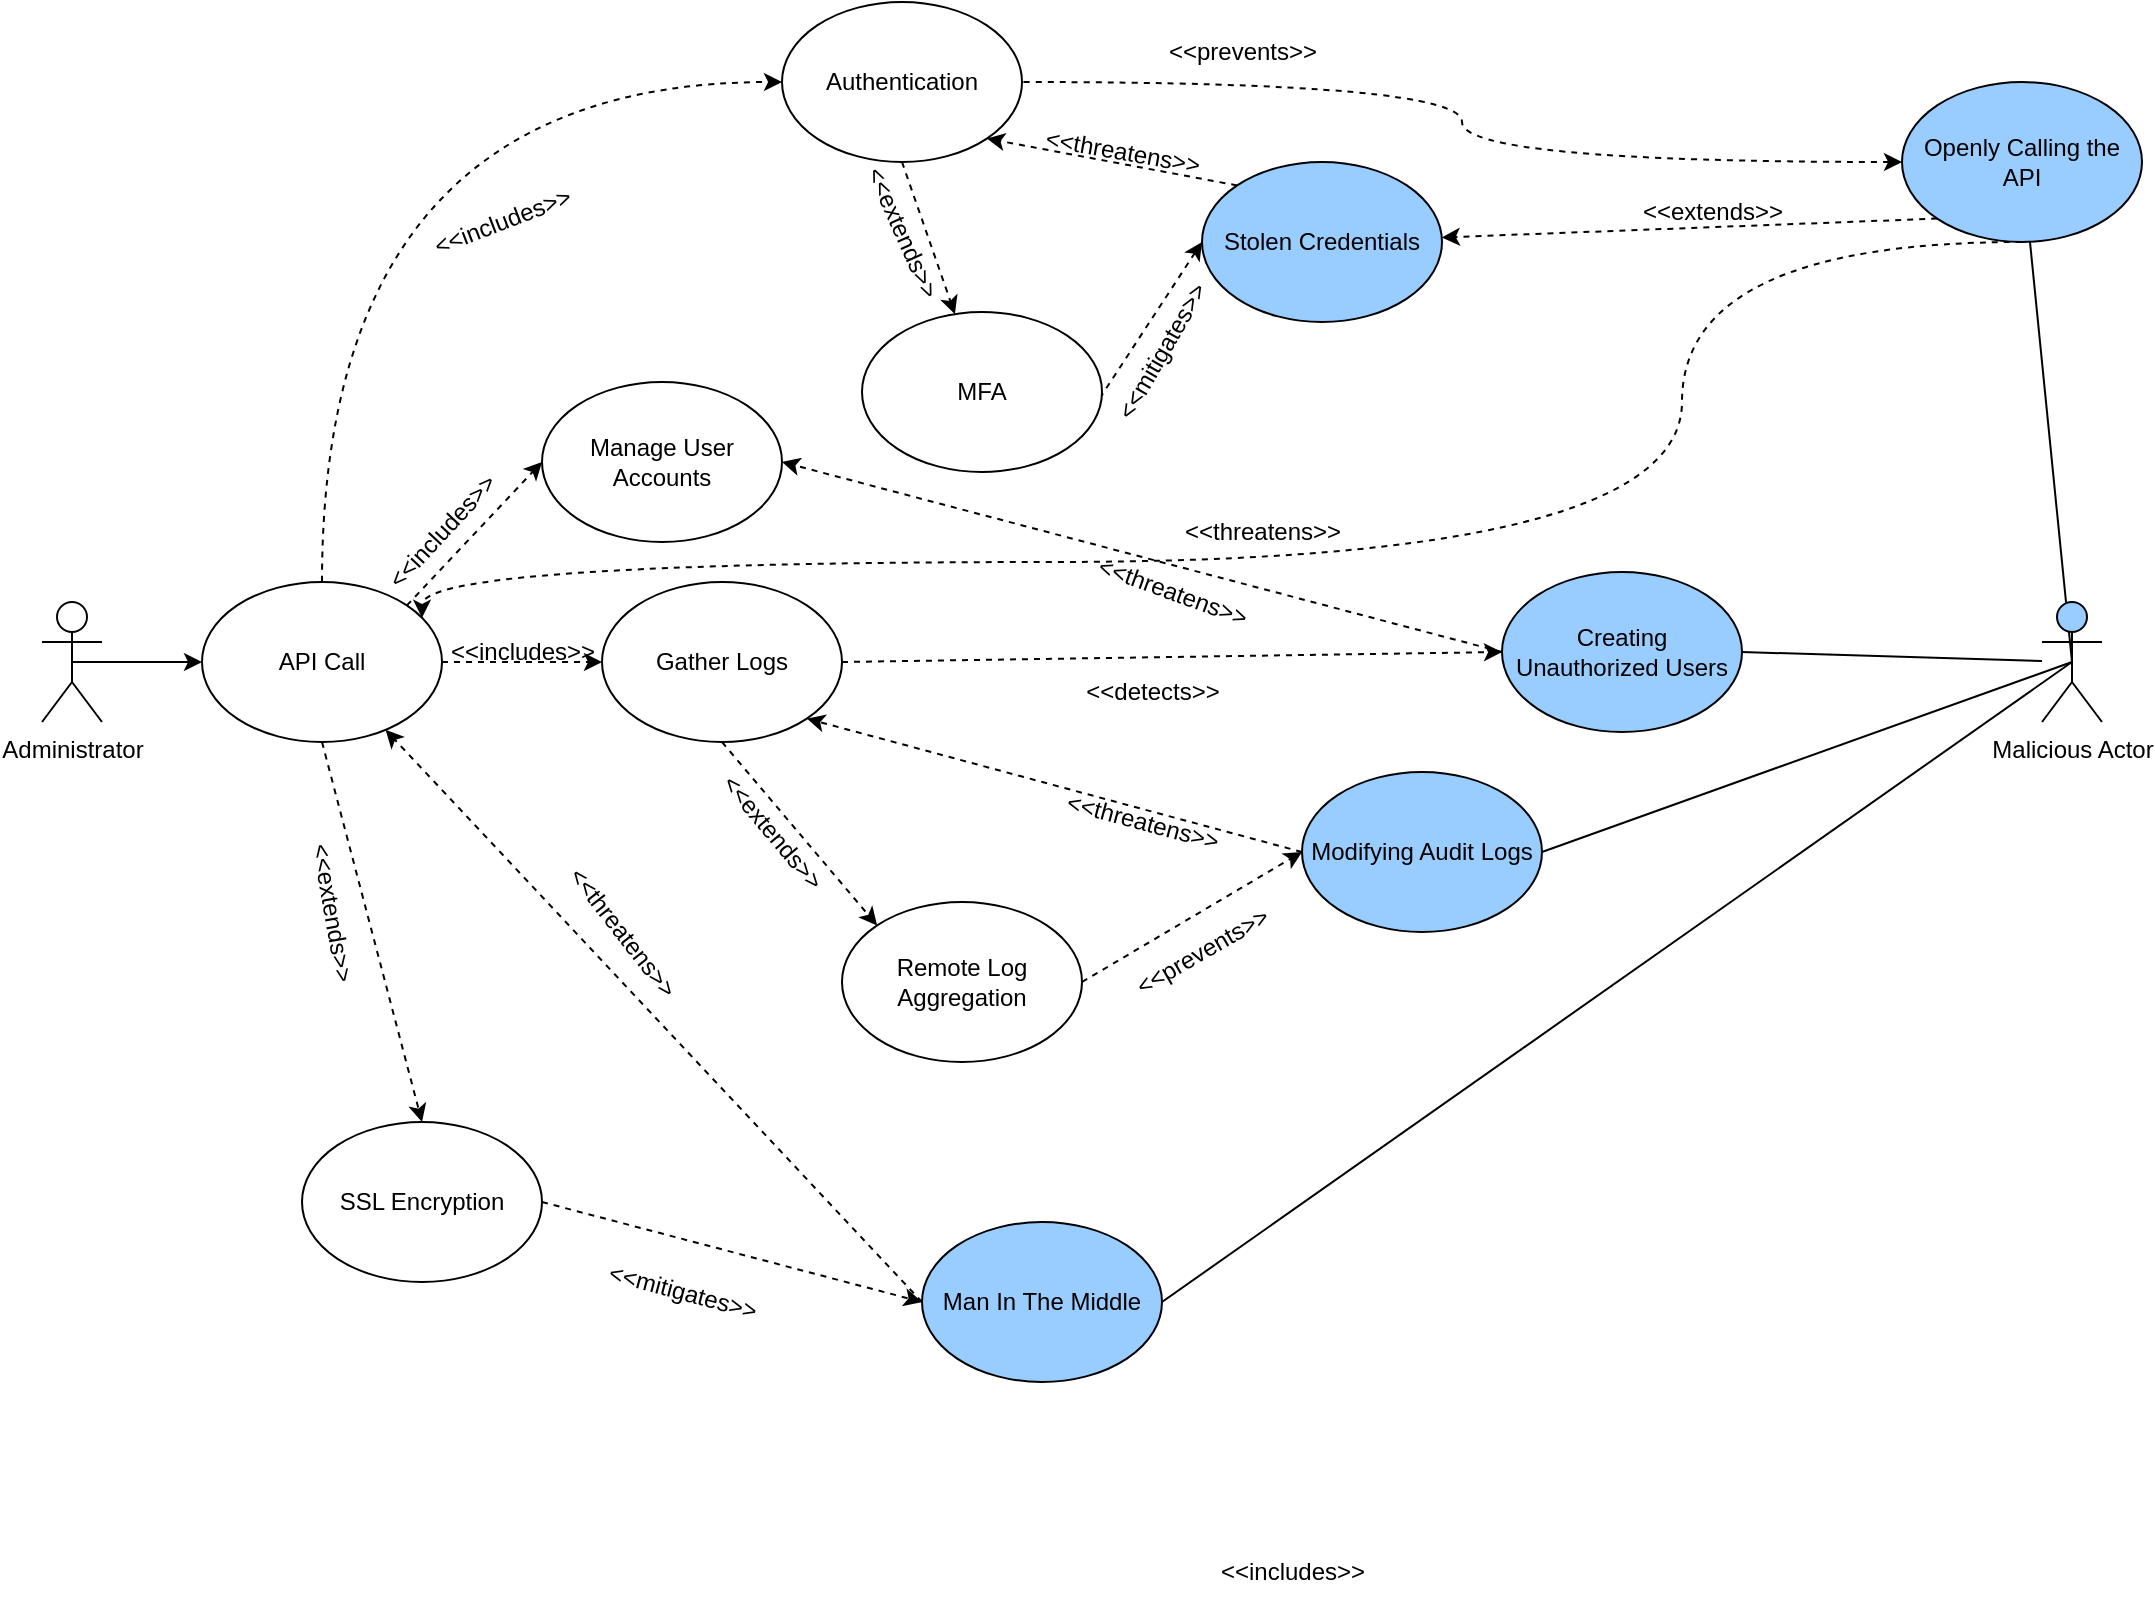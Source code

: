 <mxfile version="21.8.0" type="device">
  <diagram name="Page-1" id="daJ1U8mDf3gfgYco7bzk">
    <mxGraphModel dx="1509" dy="823" grid="1" gridSize="10" guides="1" tooltips="1" connect="1" arrows="1" fold="1" page="1" pageScale="1" pageWidth="850" pageHeight="1100" math="0" shadow="0">
      <root>
        <mxCell id="0" />
        <mxCell id="1" parent="0" />
        <mxCell id="9pUlnr799w4WHmp7HDe4-10" style="rounded=0;orthogonalLoop=1;jettySize=auto;html=1;exitX=0.5;exitY=0.5;exitDx=0;exitDy=0;exitPerimeter=0;" edge="1" parent="1" source="9pUlnr799w4WHmp7HDe4-1" target="9pUlnr799w4WHmp7HDe4-9">
          <mxGeometry relative="1" as="geometry" />
        </mxCell>
        <mxCell id="9pUlnr799w4WHmp7HDe4-1" value="Administrator" style="shape=umlActor;verticalLabelPosition=bottom;verticalAlign=top;html=1;outlineConnect=0;" vertex="1" parent="1">
          <mxGeometry x="40" y="330" width="30" height="60" as="geometry" />
        </mxCell>
        <mxCell id="9pUlnr799w4WHmp7HDe4-2" value="Manage User Accounts" style="ellipse;whiteSpace=wrap;html=1;" vertex="1" parent="1">
          <mxGeometry x="290" y="220" width="120" height="80" as="geometry" />
        </mxCell>
        <mxCell id="9pUlnr799w4WHmp7HDe4-3" value="Gather Logs" style="ellipse;whiteSpace=wrap;html=1;" vertex="1" parent="1">
          <mxGeometry x="320" y="320" width="120" height="80" as="geometry" />
        </mxCell>
        <mxCell id="9pUlnr799w4WHmp7HDe4-9" value="API Call" style="ellipse;whiteSpace=wrap;html=1;" vertex="1" parent="1">
          <mxGeometry x="120" y="320" width="120" height="80" as="geometry" />
        </mxCell>
        <mxCell id="9pUlnr799w4WHmp7HDe4-13" value="" style="endArrow=classic;dashed=1;html=1;rounded=0;exitX=1;exitY=0;exitDx=0;exitDy=0;entryX=0;entryY=0.5;entryDx=0;entryDy=0;startArrow=none;startFill=0;endFill=1;" edge="1" parent="1" source="9pUlnr799w4WHmp7HDe4-9" target="9pUlnr799w4WHmp7HDe4-2">
          <mxGeometry width="50" height="50" relative="1" as="geometry">
            <mxPoint x="370" y="400" as="sourcePoint" />
            <mxPoint x="420" y="350" as="targetPoint" />
          </mxGeometry>
        </mxCell>
        <mxCell id="9pUlnr799w4WHmp7HDe4-14" value="" style="endArrow=classic;dashed=1;html=1;rounded=0;exitX=1;exitY=0.5;exitDx=0;exitDy=0;entryX=0;entryY=0.5;entryDx=0;entryDy=0;endFill=1;" edge="1" parent="1" source="9pUlnr799w4WHmp7HDe4-9" target="9pUlnr799w4WHmp7HDe4-3">
          <mxGeometry width="50" height="50" relative="1" as="geometry">
            <mxPoint x="370" y="400" as="sourcePoint" />
            <mxPoint x="420" y="350" as="targetPoint" />
          </mxGeometry>
        </mxCell>
        <mxCell id="9pUlnr799w4WHmp7HDe4-16" value="&amp;lt;&amp;lt;includes&amp;gt;&amp;gt;" style="text;html=1;align=center;verticalAlign=middle;resizable=0;points=[];autosize=1;strokeColor=none;fillColor=none;rotation=-47;" vertex="1" parent="1">
          <mxGeometry x="190" y="280" width="100" height="30" as="geometry" />
        </mxCell>
        <mxCell id="9pUlnr799w4WHmp7HDe4-19" value="&amp;lt;&amp;lt;includes&amp;gt;&amp;gt;" style="text;html=1;align=center;verticalAlign=middle;resizable=0;points=[];autosize=1;strokeColor=none;fillColor=none;rotation=0;" vertex="1" parent="1">
          <mxGeometry x="230" y="340" width="100" height="30" as="geometry" />
        </mxCell>
        <mxCell id="9pUlnr799w4WHmp7HDe4-24" style="rounded=0;orthogonalLoop=1;jettySize=auto;html=1;exitX=0.5;exitY=0.5;exitDx=0;exitDy=0;exitPerimeter=0;endArrow=none;endFill=0;" edge="1" parent="1" source="9pUlnr799w4WHmp7HDe4-20" target="9pUlnr799w4WHmp7HDe4-22">
          <mxGeometry relative="1" as="geometry" />
        </mxCell>
        <mxCell id="9pUlnr799w4WHmp7HDe4-40" style="rounded=0;orthogonalLoop=1;jettySize=auto;html=1;exitX=0.5;exitY=0.5;exitDx=0;exitDy=0;exitPerimeter=0;entryX=1;entryY=0.5;entryDx=0;entryDy=0;endArrow=none;endFill=0;" edge="1" parent="1" source="9pUlnr799w4WHmp7HDe4-20" target="9pUlnr799w4WHmp7HDe4-23">
          <mxGeometry relative="1" as="geometry" />
        </mxCell>
        <mxCell id="9pUlnr799w4WHmp7HDe4-20" value="Malicious Actor" style="shape=umlActor;verticalLabelPosition=bottom;verticalAlign=top;html=1;outlineConnect=0;fillColor=#99CCFF;" vertex="1" parent="1">
          <mxGeometry x="1040" y="330" width="30" height="60" as="geometry" />
        </mxCell>
        <mxCell id="9pUlnr799w4WHmp7HDe4-21" value="Stolen Credentials" style="ellipse;whiteSpace=wrap;html=1;gradientColor=none;fillColor=#99CCFF;" vertex="1" parent="1">
          <mxGeometry x="620" y="110" width="120" height="80" as="geometry" />
        </mxCell>
        <mxCell id="9pUlnr799w4WHmp7HDe4-22" value="Openly Calling the API" style="ellipse;whiteSpace=wrap;html=1;gradientColor=none;fillColor=#99CCFF;" vertex="1" parent="1">
          <mxGeometry x="970" y="70" width="120" height="80" as="geometry" />
        </mxCell>
        <mxCell id="9pUlnr799w4WHmp7HDe4-47" style="rounded=0;orthogonalLoop=1;jettySize=auto;html=1;exitX=0;exitY=0.5;exitDx=0;exitDy=0;dashed=1;" edge="1" parent="1" source="9pUlnr799w4WHmp7HDe4-23" target="9pUlnr799w4WHmp7HDe4-9">
          <mxGeometry relative="1" as="geometry" />
        </mxCell>
        <mxCell id="9pUlnr799w4WHmp7HDe4-23" value="Man In The Middle" style="ellipse;whiteSpace=wrap;html=1;gradientColor=none;fillColor=#99CCFF;" vertex="1" parent="1">
          <mxGeometry x="480" y="640" width="120" height="80" as="geometry" />
        </mxCell>
        <mxCell id="9pUlnr799w4WHmp7HDe4-26" value="&amp;lt;&amp;lt;includes&amp;gt;&amp;gt;" style="text;html=1;align=center;verticalAlign=middle;resizable=0;points=[];autosize=1;strokeColor=none;fillColor=none;rotation=0;" vertex="1" parent="1">
          <mxGeometry x="615" y="800" width="100" height="30" as="geometry" />
        </mxCell>
        <mxCell id="9pUlnr799w4WHmp7HDe4-58" style="rounded=0;orthogonalLoop=1;jettySize=auto;html=1;exitX=0.5;exitY=1;exitDx=0;exitDy=0;dashed=1;" edge="1" parent="1" source="9pUlnr799w4WHmp7HDe4-32" target="9pUlnr799w4WHmp7HDe4-57">
          <mxGeometry relative="1" as="geometry" />
        </mxCell>
        <mxCell id="9pUlnr799w4WHmp7HDe4-32" value="Authentication" style="ellipse;whiteSpace=wrap;html=1;" vertex="1" parent="1">
          <mxGeometry x="410" y="30" width="120" height="80" as="geometry" />
        </mxCell>
        <mxCell id="9pUlnr799w4WHmp7HDe4-33" value="" style="endArrow=classic;dashed=1;html=1;rounded=0;exitX=0.5;exitY=0;exitDx=0;exitDy=0;entryX=0;entryY=0.5;entryDx=0;entryDy=0;endFill=1;edgeStyle=orthogonalEdgeStyle;curved=1;" edge="1" parent="1" source="9pUlnr799w4WHmp7HDe4-9" target="9pUlnr799w4WHmp7HDe4-32">
          <mxGeometry width="50" height="50" relative="1" as="geometry">
            <mxPoint x="670" y="580" as="sourcePoint" />
            <mxPoint x="750" y="580" as="targetPoint" />
          </mxGeometry>
        </mxCell>
        <mxCell id="9pUlnr799w4WHmp7HDe4-34" value="&amp;lt;&amp;lt;includes&amp;gt;&amp;gt;" style="text;html=1;align=center;verticalAlign=middle;resizable=0;points=[];autosize=1;strokeColor=none;fillColor=none;rotation=-21;" vertex="1" parent="1">
          <mxGeometry x="220" y="125" width="100" height="30" as="geometry" />
        </mxCell>
        <mxCell id="9pUlnr799w4WHmp7HDe4-36" value="" style="endArrow=none;dashed=1;html=1;rounded=0;entryX=1;entryY=0.5;entryDx=0;entryDy=0;endFill=0;edgeStyle=orthogonalEdgeStyle;curved=1;startArrow=classic;startFill=1;" edge="1" parent="1" source="9pUlnr799w4WHmp7HDe4-22" target="9pUlnr799w4WHmp7HDe4-32">
          <mxGeometry width="50" height="50" relative="1" as="geometry">
            <mxPoint x="700" y="290" as="sourcePoint" />
            <mxPoint x="750" y="580" as="targetPoint" />
          </mxGeometry>
        </mxCell>
        <mxCell id="9pUlnr799w4WHmp7HDe4-38" value="" style="endArrow=classic;dashed=1;html=1;rounded=0;exitX=0.5;exitY=1;exitDx=0;exitDy=0;endFill=1;edgeStyle=orthogonalEdgeStyle;curved=1;" edge="1" parent="1" source="9pUlnr799w4WHmp7HDe4-22" target="9pUlnr799w4WHmp7HDe4-9">
          <mxGeometry width="50" height="50" relative="1" as="geometry">
            <mxPoint x="670" y="580" as="sourcePoint" />
            <mxPoint x="750" y="580" as="targetPoint" />
            <Array as="points">
              <mxPoint x="860" y="310" />
              <mxPoint x="230" y="310" />
            </Array>
          </mxGeometry>
        </mxCell>
        <mxCell id="9pUlnr799w4WHmp7HDe4-39" value="&amp;lt;&amp;lt;threatens&amp;gt;&amp;gt;" style="text;html=1;align=center;verticalAlign=middle;resizable=0;points=[];autosize=1;strokeColor=none;fillColor=none;rotation=0;" vertex="1" parent="1">
          <mxGeometry x="600" y="280" width="100" height="30" as="geometry" />
        </mxCell>
        <mxCell id="9pUlnr799w4WHmp7HDe4-41" value="SSL Encryption" style="ellipse;whiteSpace=wrap;html=1;" vertex="1" parent="1">
          <mxGeometry x="170" y="590" width="120" height="80" as="geometry" />
        </mxCell>
        <mxCell id="9pUlnr799w4WHmp7HDe4-43" value="" style="endArrow=classic;dashed=1;html=1;rounded=0;exitX=0.5;exitY=1;exitDx=0;exitDy=0;entryX=0.5;entryY=0;entryDx=0;entryDy=0;endFill=1;" edge="1" parent="1" source="9pUlnr799w4WHmp7HDe4-9" target="9pUlnr799w4WHmp7HDe4-41">
          <mxGeometry width="50" height="50" relative="1" as="geometry">
            <mxPoint x="120" y="750" as="sourcePoint" />
            <mxPoint x="360" y="570" as="targetPoint" />
          </mxGeometry>
        </mxCell>
        <mxCell id="9pUlnr799w4WHmp7HDe4-45" value="&amp;lt;&amp;lt;extends&amp;gt;&amp;gt;" style="text;html=1;align=center;verticalAlign=middle;resizable=0;points=[];autosize=1;strokeColor=none;fillColor=none;rotation=80;" vertex="1" parent="1">
          <mxGeometry x="140" y="470" width="90" height="30" as="geometry" />
        </mxCell>
        <mxCell id="9pUlnr799w4WHmp7HDe4-48" value="&amp;lt;&amp;lt;threatens&amp;gt;&amp;gt;" style="text;html=1;align=center;verticalAlign=middle;resizable=0;points=[];autosize=1;strokeColor=none;fillColor=none;rotation=52;" vertex="1" parent="1">
          <mxGeometry x="280" y="480" width="100" height="30" as="geometry" />
        </mxCell>
        <mxCell id="9pUlnr799w4WHmp7HDe4-49" value="" style="endArrow=classic;dashed=1;html=1;rounded=0;exitX=1;exitY=0.5;exitDx=0;exitDy=0;entryX=0;entryY=0.5;entryDx=0;entryDy=0;endFill=1;" edge="1" parent="1" source="9pUlnr799w4WHmp7HDe4-41" target="9pUlnr799w4WHmp7HDe4-23">
          <mxGeometry width="50" height="50" relative="1" as="geometry">
            <mxPoint x="1015" y="830" as="sourcePoint" />
            <mxPoint x="1095" y="830" as="targetPoint" />
          </mxGeometry>
        </mxCell>
        <mxCell id="9pUlnr799w4WHmp7HDe4-50" value="&amp;lt;&amp;lt;mitigates&amp;gt;&amp;gt;" style="text;html=1;align=center;verticalAlign=middle;resizable=0;points=[];autosize=1;strokeColor=none;fillColor=none;rotation=15;" vertex="1" parent="1">
          <mxGeometry x="310" y="660" width="100" height="30" as="geometry" />
        </mxCell>
        <mxCell id="9pUlnr799w4WHmp7HDe4-51" value="&amp;lt;&amp;lt;prevents&amp;gt;&amp;gt;" style="text;html=1;align=center;verticalAlign=middle;resizable=0;points=[];autosize=1;strokeColor=none;fillColor=none;rotation=0;" vertex="1" parent="1">
          <mxGeometry x="590" y="40" width="100" height="30" as="geometry" />
        </mxCell>
        <mxCell id="9pUlnr799w4WHmp7HDe4-53" value="" style="endArrow=classic;dashed=1;html=1;rounded=0;exitX=0;exitY=1;exitDx=0;exitDy=0;endFill=1;" edge="1" parent="1" source="9pUlnr799w4WHmp7HDe4-22" target="9pUlnr799w4WHmp7HDe4-21">
          <mxGeometry width="50" height="50" relative="1" as="geometry">
            <mxPoint x="1015" y="830" as="sourcePoint" />
            <mxPoint x="1095" y="830" as="targetPoint" />
          </mxGeometry>
        </mxCell>
        <mxCell id="9pUlnr799w4WHmp7HDe4-54" value="&amp;lt;&amp;lt;extends&amp;gt;&amp;gt;" style="text;html=1;align=center;verticalAlign=middle;resizable=0;points=[];autosize=1;strokeColor=none;fillColor=none;rotation=0;" vertex="1" parent="1">
          <mxGeometry x="830" y="120" width="90" height="30" as="geometry" />
        </mxCell>
        <mxCell id="9pUlnr799w4WHmp7HDe4-55" value="" style="endArrow=classic;dashed=1;html=1;rounded=0;exitX=0;exitY=0;exitDx=0;exitDy=0;entryX=1;entryY=1;entryDx=0;entryDy=0;endFill=1;" edge="1" parent="1" source="9pUlnr799w4WHmp7HDe4-21" target="9pUlnr799w4WHmp7HDe4-32">
          <mxGeometry width="50" height="50" relative="1" as="geometry">
            <mxPoint x="1015" y="830" as="sourcePoint" />
            <mxPoint x="1095" y="830" as="targetPoint" />
          </mxGeometry>
        </mxCell>
        <mxCell id="9pUlnr799w4WHmp7HDe4-56" value="&amp;lt;&amp;lt;threatens&amp;gt;&amp;gt;" style="text;html=1;align=center;verticalAlign=middle;resizable=0;points=[];autosize=1;strokeColor=none;fillColor=none;rotation=10;" vertex="1" parent="1">
          <mxGeometry x="530" y="90" width="100" height="30" as="geometry" />
        </mxCell>
        <mxCell id="9pUlnr799w4WHmp7HDe4-60" style="rounded=0;orthogonalLoop=1;jettySize=auto;html=1;exitX=1;exitY=1;exitDx=0;exitDy=0;entryX=0;entryY=0.5;entryDx=0;entryDy=0;dashed=1;" edge="1" parent="1" source="9pUlnr799w4WHmp7HDe4-57" target="9pUlnr799w4WHmp7HDe4-21">
          <mxGeometry relative="1" as="geometry" />
        </mxCell>
        <mxCell id="9pUlnr799w4WHmp7HDe4-57" value="MFA" style="ellipse;whiteSpace=wrap;html=1;" vertex="1" parent="1">
          <mxGeometry x="450" y="185" width="120" height="80" as="geometry" />
        </mxCell>
        <mxCell id="9pUlnr799w4WHmp7HDe4-59" value="&amp;lt;&amp;lt;extends&amp;gt;&amp;gt;" style="text;html=1;align=center;verticalAlign=middle;resizable=0;points=[];autosize=1;strokeColor=none;fillColor=none;rotation=66;" vertex="1" parent="1">
          <mxGeometry x="425" y="130" width="90" height="30" as="geometry" />
        </mxCell>
        <mxCell id="9pUlnr799w4WHmp7HDe4-61" value="&amp;lt;&amp;lt;mitigates&amp;gt;&amp;gt;" style="text;html=1;align=center;verticalAlign=middle;resizable=0;points=[];autosize=1;strokeColor=none;fillColor=none;rotation=-60;" vertex="1" parent="1">
          <mxGeometry x="550" y="190" width="100" height="30" as="geometry" />
        </mxCell>
        <mxCell id="9pUlnr799w4WHmp7HDe4-63" style="rounded=0;orthogonalLoop=1;jettySize=auto;html=1;exitX=1;exitY=0.5;exitDx=0;exitDy=0;endArrow=none;endFill=0;" edge="1" parent="1" source="9pUlnr799w4WHmp7HDe4-62" target="9pUlnr799w4WHmp7HDe4-20">
          <mxGeometry relative="1" as="geometry" />
        </mxCell>
        <mxCell id="9pUlnr799w4WHmp7HDe4-64" style="rounded=0;orthogonalLoop=1;jettySize=auto;html=1;exitX=0;exitY=0.5;exitDx=0;exitDy=0;entryX=1;entryY=0.5;entryDx=0;entryDy=0;dashed=1;" edge="1" parent="1" source="9pUlnr799w4WHmp7HDe4-62" target="9pUlnr799w4WHmp7HDe4-2">
          <mxGeometry relative="1" as="geometry" />
        </mxCell>
        <mxCell id="9pUlnr799w4WHmp7HDe4-62" value="Creating Unauthorized Users" style="ellipse;whiteSpace=wrap;html=1;gradientColor=none;fillColor=#99CCFF;" vertex="1" parent="1">
          <mxGeometry x="770" y="315" width="120" height="80" as="geometry" />
        </mxCell>
        <mxCell id="9pUlnr799w4WHmp7HDe4-65" value="&amp;lt;&amp;lt;threatens&amp;gt;&amp;gt;" style="text;html=1;align=center;verticalAlign=middle;resizable=0;points=[];autosize=1;strokeColor=none;fillColor=none;rotation=20;" vertex="1" parent="1">
          <mxGeometry x="555" y="310" width="100" height="30" as="geometry" />
        </mxCell>
        <mxCell id="9pUlnr799w4WHmp7HDe4-66" value="" style="endArrow=classic;dashed=1;html=1;rounded=0;exitX=1;exitY=0.5;exitDx=0;exitDy=0;entryX=0;entryY=0.5;entryDx=0;entryDy=0;endFill=1;" edge="1" parent="1" source="9pUlnr799w4WHmp7HDe4-3" target="9pUlnr799w4WHmp7HDe4-62">
          <mxGeometry width="50" height="50" relative="1" as="geometry">
            <mxPoint x="1015" y="830" as="sourcePoint" />
            <mxPoint x="1095" y="830" as="targetPoint" />
          </mxGeometry>
        </mxCell>
        <mxCell id="9pUlnr799w4WHmp7HDe4-67" value="&amp;lt;&amp;lt;detects&amp;gt;&amp;gt;" style="text;html=1;align=center;verticalAlign=middle;resizable=0;points=[];autosize=1;strokeColor=none;fillColor=none;rotation=0;" vertex="1" parent="1">
          <mxGeometry x="550" y="360" width="90" height="30" as="geometry" />
        </mxCell>
        <mxCell id="9pUlnr799w4WHmp7HDe4-69" value="Modifying Audit Logs" style="ellipse;whiteSpace=wrap;html=1;gradientColor=none;fillColor=#99CCFF;" vertex="1" parent="1">
          <mxGeometry x="670" y="415" width="120" height="80" as="geometry" />
        </mxCell>
        <mxCell id="9pUlnr799w4WHmp7HDe4-70" style="rounded=0;orthogonalLoop=1;jettySize=auto;html=1;exitX=1;exitY=0.5;exitDx=0;exitDy=0;entryX=0.5;entryY=0.5;entryDx=0;entryDy=0;entryPerimeter=0;endArrow=none;endFill=0;" edge="1" parent="1" source="9pUlnr799w4WHmp7HDe4-69" target="9pUlnr799w4WHmp7HDe4-20">
          <mxGeometry relative="1" as="geometry" />
        </mxCell>
        <mxCell id="9pUlnr799w4WHmp7HDe4-71" value="" style="endArrow=classic;dashed=1;html=1;rounded=0;exitX=0;exitY=0.5;exitDx=0;exitDy=0;entryX=1;entryY=1;entryDx=0;entryDy=0;endFill=1;" edge="1" parent="1" source="9pUlnr799w4WHmp7HDe4-69" target="9pUlnr799w4WHmp7HDe4-3">
          <mxGeometry width="50" height="50" relative="1" as="geometry">
            <mxPoint x="1015" y="830" as="sourcePoint" />
            <mxPoint x="1095" y="830" as="targetPoint" />
          </mxGeometry>
        </mxCell>
        <mxCell id="9pUlnr799w4WHmp7HDe4-72" value="&amp;lt;&amp;lt;threatens&amp;gt;&amp;gt;" style="text;html=1;align=center;verticalAlign=middle;resizable=0;points=[];autosize=1;strokeColor=none;fillColor=none;rotation=15;" vertex="1" parent="1">
          <mxGeometry x="540" y="425" width="100" height="30" as="geometry" />
        </mxCell>
        <mxCell id="9pUlnr799w4WHmp7HDe4-73" value="Remote Log Aggregation" style="ellipse;whiteSpace=wrap;html=1;" vertex="1" parent="1">
          <mxGeometry x="440" y="480" width="120" height="80" as="geometry" />
        </mxCell>
        <mxCell id="9pUlnr799w4WHmp7HDe4-74" value="" style="endArrow=classic;dashed=1;html=1;rounded=0;exitX=0.5;exitY=1;exitDx=0;exitDy=0;entryX=0;entryY=0;entryDx=0;entryDy=0;endFill=1;" edge="1" parent="1" source="9pUlnr799w4WHmp7HDe4-3" target="9pUlnr799w4WHmp7HDe4-73">
          <mxGeometry width="50" height="50" relative="1" as="geometry">
            <mxPoint x="1015" y="830" as="sourcePoint" />
            <mxPoint x="1095" y="830" as="targetPoint" />
          </mxGeometry>
        </mxCell>
        <mxCell id="9pUlnr799w4WHmp7HDe4-75" value="&amp;lt;&amp;lt;extends&amp;gt;&amp;gt;" style="text;html=1;align=center;verticalAlign=middle;resizable=0;points=[];autosize=1;strokeColor=none;fillColor=none;rotation=50;" vertex="1" parent="1">
          <mxGeometry x="360" y="430" width="90" height="30" as="geometry" />
        </mxCell>
        <mxCell id="9pUlnr799w4WHmp7HDe4-76" value="" style="endArrow=classic;dashed=1;html=1;rounded=0;exitX=1;exitY=0.5;exitDx=0;exitDy=0;entryX=0;entryY=0.5;entryDx=0;entryDy=0;endFill=1;" edge="1" parent="1" source="9pUlnr799w4WHmp7HDe4-73" target="9pUlnr799w4WHmp7HDe4-69">
          <mxGeometry width="50" height="50" relative="1" as="geometry">
            <mxPoint x="1015" y="830" as="sourcePoint" />
            <mxPoint x="1095" y="830" as="targetPoint" />
          </mxGeometry>
        </mxCell>
        <mxCell id="9pUlnr799w4WHmp7HDe4-77" value="&amp;lt;&amp;lt;prevents&amp;gt;&amp;gt;" style="text;html=1;align=center;verticalAlign=middle;resizable=0;points=[];autosize=1;strokeColor=none;fillColor=none;rotation=-30;" vertex="1" parent="1">
          <mxGeometry x="570" y="490" width="100" height="30" as="geometry" />
        </mxCell>
      </root>
    </mxGraphModel>
  </diagram>
</mxfile>
